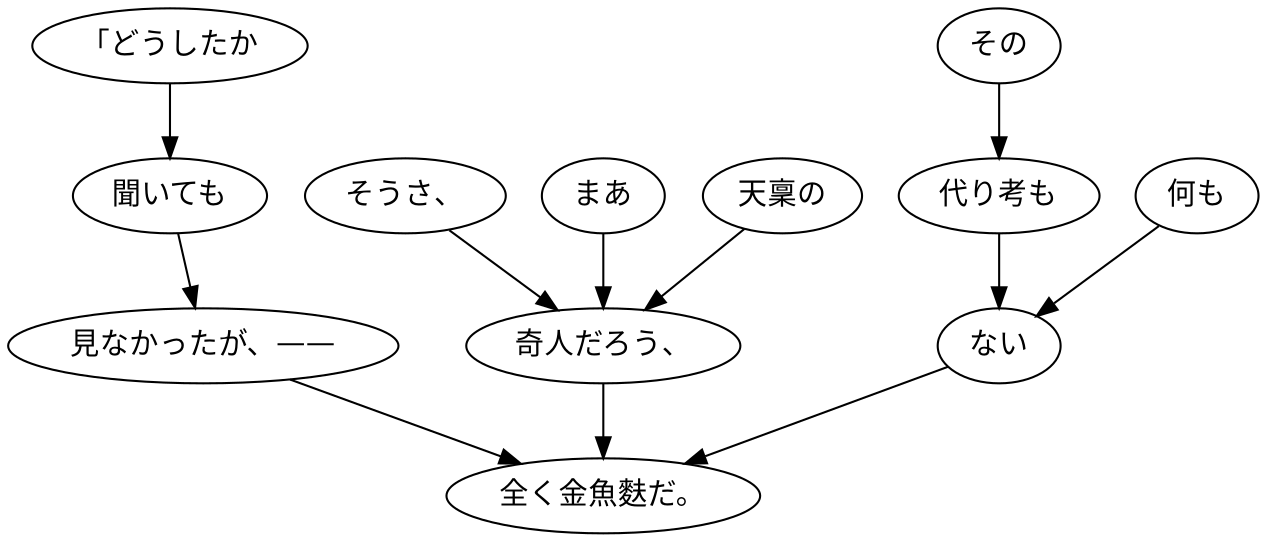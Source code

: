 digraph graph5453 {
	node0 [label="「どうしたか"];
	node1 [label="聞いても"];
	node2 [label="見なかったが、——"];
	node3 [label="そうさ、"];
	node4 [label="まあ"];
	node5 [label="天稟の"];
	node6 [label="奇人だろう、"];
	node7 [label="その"];
	node8 [label="代り考も"];
	node9 [label="何も"];
	node10 [label="ない"];
	node11 [label="全く金魚麩だ。"];
	node0 -> node1;
	node1 -> node2;
	node2 -> node11;
	node3 -> node6;
	node4 -> node6;
	node5 -> node6;
	node6 -> node11;
	node7 -> node8;
	node8 -> node10;
	node9 -> node10;
	node10 -> node11;
}
